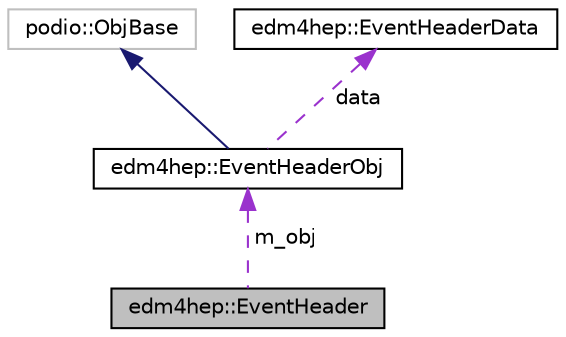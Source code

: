 digraph "edm4hep::EventHeader"
{
 // LATEX_PDF_SIZE
  edge [fontname="Helvetica",fontsize="10",labelfontname="Helvetica",labelfontsize="10"];
  node [fontname="Helvetica",fontsize="10",shape=record];
  Node1 [label="edm4hep::EventHeader",height=0.2,width=0.4,color="black", fillcolor="grey75", style="filled", fontcolor="black",tooltip="Event Header."];
  Node2 -> Node1 [dir="back",color="darkorchid3",fontsize="10",style="dashed",label=" m_obj" ,fontname="Helvetica"];
  Node2 [label="edm4hep::EventHeaderObj",height=0.2,width=0.4,color="black", fillcolor="white", style="filled",URL="$classedm4hep_1_1_event_header_obj.html",tooltip=" "];
  Node3 -> Node2 [dir="back",color="midnightblue",fontsize="10",style="solid",fontname="Helvetica"];
  Node3 [label="podio::ObjBase",height=0.2,width=0.4,color="grey75", fillcolor="white", style="filled",tooltip=" "];
  Node4 -> Node2 [dir="back",color="darkorchid3",fontsize="10",style="dashed",label=" data" ,fontname="Helvetica"];
  Node4 [label="edm4hep::EventHeaderData",height=0.2,width=0.4,color="black", fillcolor="white", style="filled",URL="$classedm4hep_1_1_event_header_data.html",tooltip="Event Header."];
}
